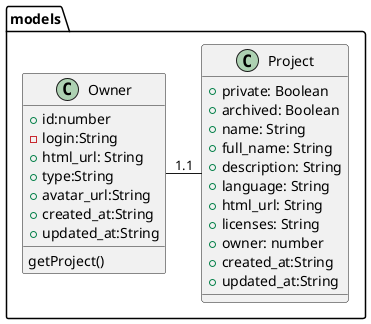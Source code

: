 @startuml


package models {
    class Owner{
        +id:number
        -login:String
        +html_url: String   
        +type:String
        +avatar_url:String
        +created_at:String
        +updated_at:String
        getProject()
    }

    class Project{
        +private: Boolean
        +archived: Boolean
        +name: String
        +full_name: String
        +description: String
        +language: String
        +html_url: String
        +licenses: String
        +owner: number
        +created_at:String
        +updated_at:String
    }
    Owner  - "1.1" Project
}
@enduml